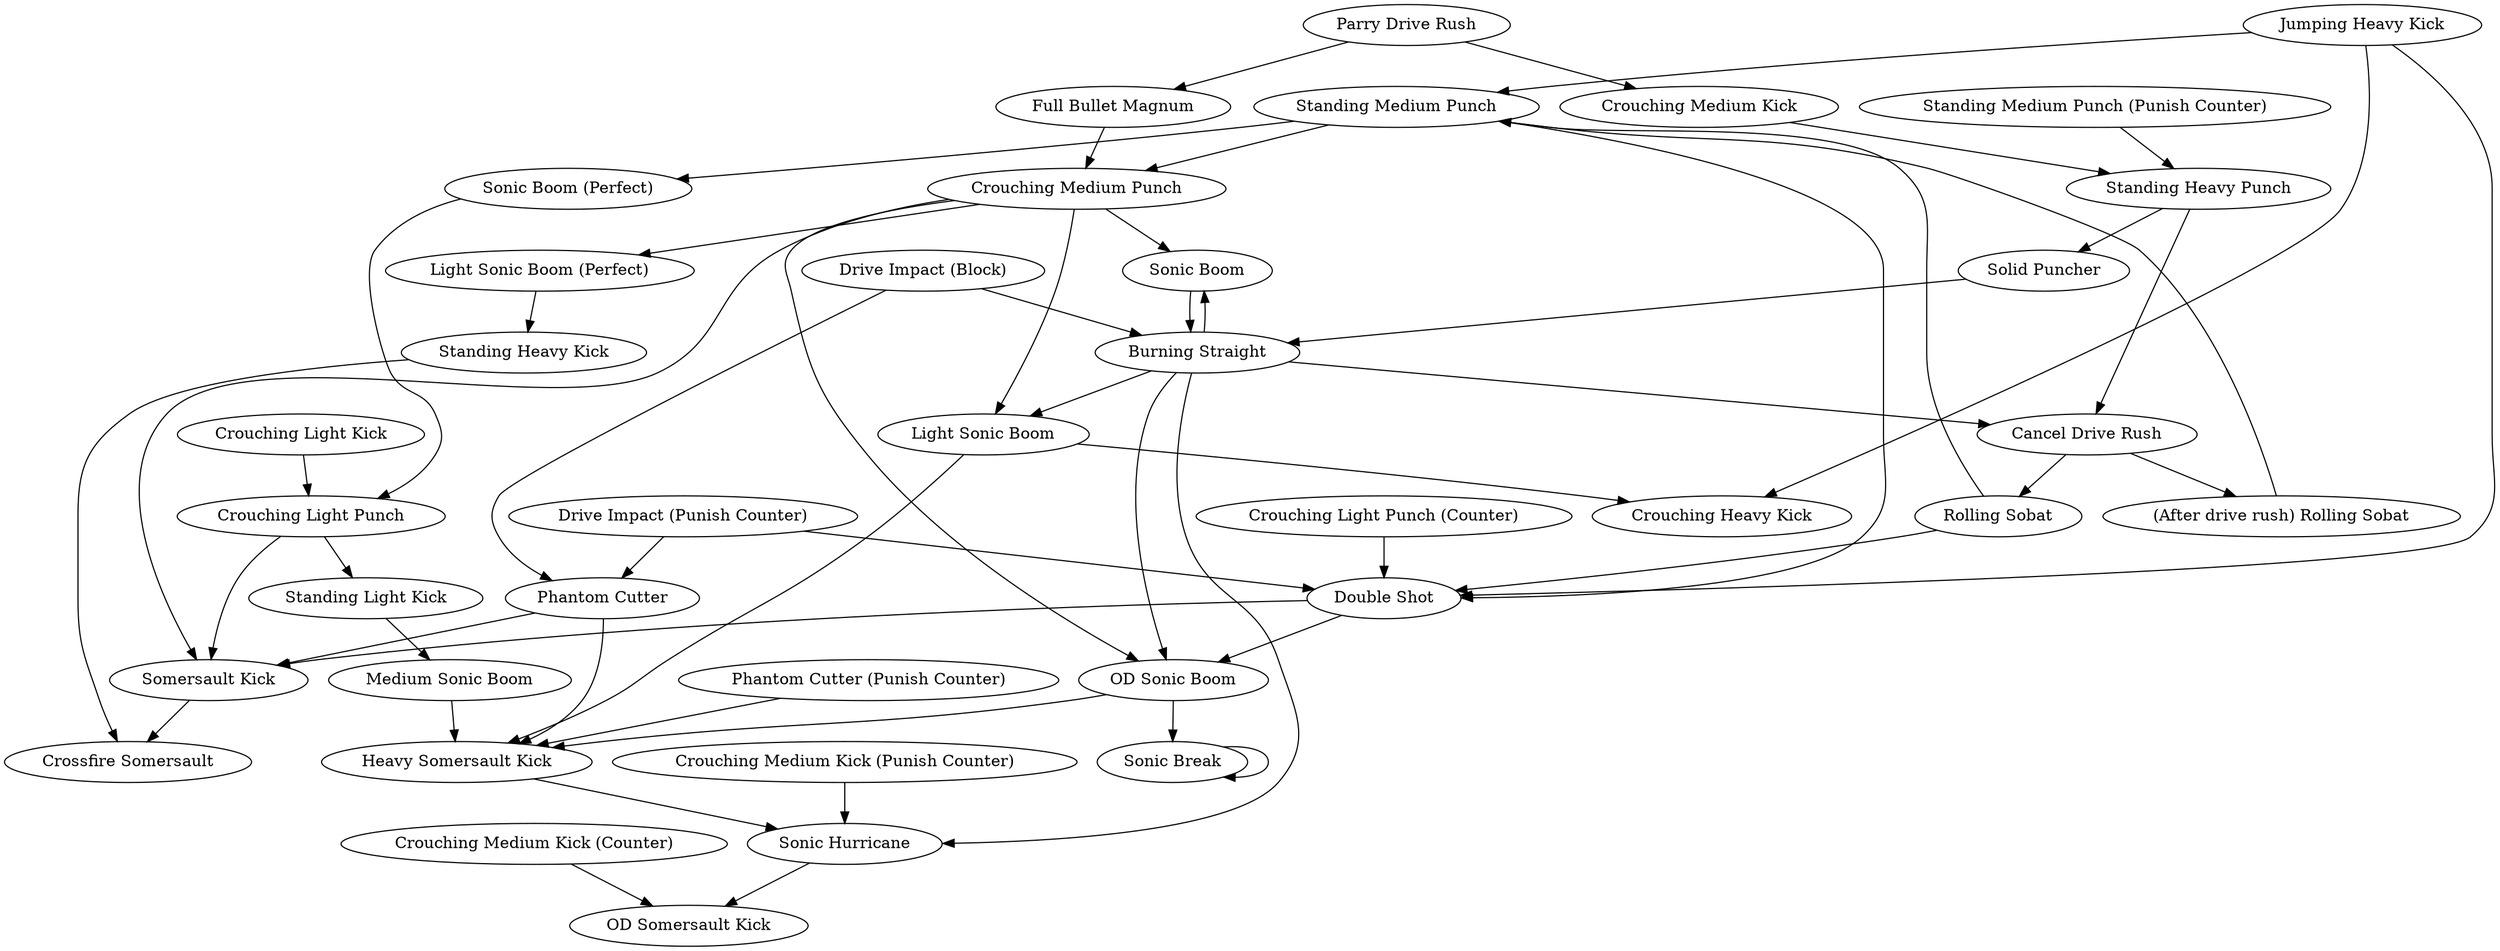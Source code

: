 digraph {
"Jumping Heavy Kick" -> "Crouching Heavy Kick"
"Crouching Light Kick" -> "Crouching Light Punch"
"Crouching Light Punch" -> "Somersault Kick"
"Burning Straight" -> "Sonic Boom"
"Drive Impact (Punish Counter)" -> "Double Shot"
"Double Shot" -> "Somersault Kick"
"Drive Impact (Block)" -> "Phantom Cutter"
"Phantom Cutter" -> "Somersault Kick"
"Jumping Heavy Kick" -> "Double Shot"
"Standing Medium Punch" -> "Crouching Medium Punch"
"Crouching Medium Punch" -> "OD Sonic Boom"
"Crouching Light Punch (Counter)" -> "Double Shot"
"Crouching Medium Kick (Counter)" -> "OD Somersault Kick"
"Crouching Medium Kick (Punish Counter)" -> "Sonic Hurricane"
"Phantom Cutter (Punish Counter)" -> "Heavy Somersault Kick"
"Burning Straight" -> "Cancel Drive Rush"
"Cancel Drive Rush" -> "Rolling Sobat"
"Rolling Sobat" -> "Double Shot"
"Standing Medium Punch" -> "Double Shot"
"Double Shot" -> "OD Sonic Boom"
"OD Sonic Boom" -> "Heavy Somersault Kick"
"Drive Impact (Block)" -> "Burning Straight"
"Burning Straight" -> "Sonic Hurricane"
"Sonic Hurricane" -> "OD Somersault Kick"
"Drive Impact (Punish Counter)" -> "Phantom Cutter"
"Phantom Cutter" -> "Heavy Somersault Kick"
"Heavy Somersault Kick" -> "Sonic Hurricane"
"Parry Drive Rush" -> "Crouching Medium Kick"
"Crouching Medium Kick" -> "Standing Heavy Punch"
"Standing Heavy Punch" -> "Solid Puncher"
"Solid Puncher" -> "Burning Straight"
"Burning Straight" -> "OD Sonic Boom"
"OD Sonic Boom" -> "Sonic Break"
"Sonic Break" -> "Sonic Break"
"Parry Drive Rush" -> "Full Bullet Magnum"
"Full Bullet Magnum" -> "Crouching Medium Punch"
"Crouching Medium Punch" -> "Somersault Kick"
"Somersault Kick" -> "Crossfire Somersault"
"Cancel Drive Rush" -> "(After drive rush) Rolling Sobat"
"(After drive rush) Rolling Sobat" -> "Standing Medium Punch"
"Crouching Medium Punch" -> "Sonic Boom"
"Sonic Boom" -> "Burning Straight"
"Burning Straight" -> "Light Sonic Boom"
"Light Sonic Boom" -> "Crouching Heavy Kick"
"Jumping Heavy Kick" -> "Standing Medium Punch"
"Standing Medium Punch" -> "Sonic Boom (Perfect)"
"Sonic Boom (Perfect)" -> "Crouching Light Punch"
"Crouching Light Punch" -> "Standing Light Kick"
"Standing Light Kick" -> "Medium Sonic Boom"
"Medium Sonic Boom" -> "Heavy Somersault Kick"
"Rolling Sobat" -> "Standing Medium Punch"
"Crouching Medium Punch" -> "Light Sonic Boom"
"Light Sonic Boom" -> "Heavy Somersault Kick"
"Standing Medium Punch (Punish Counter)" -> "Standing Heavy Punch"
"Standing Heavy Punch" -> "Cancel Drive Rush"
"Crouching Medium Punch" -> "Light Sonic Boom (Perfect)"
"Light Sonic Boom (Perfect)" -> "Standing Heavy Kick"
"Standing Heavy Kick" -> "Crossfire Somersault"
}